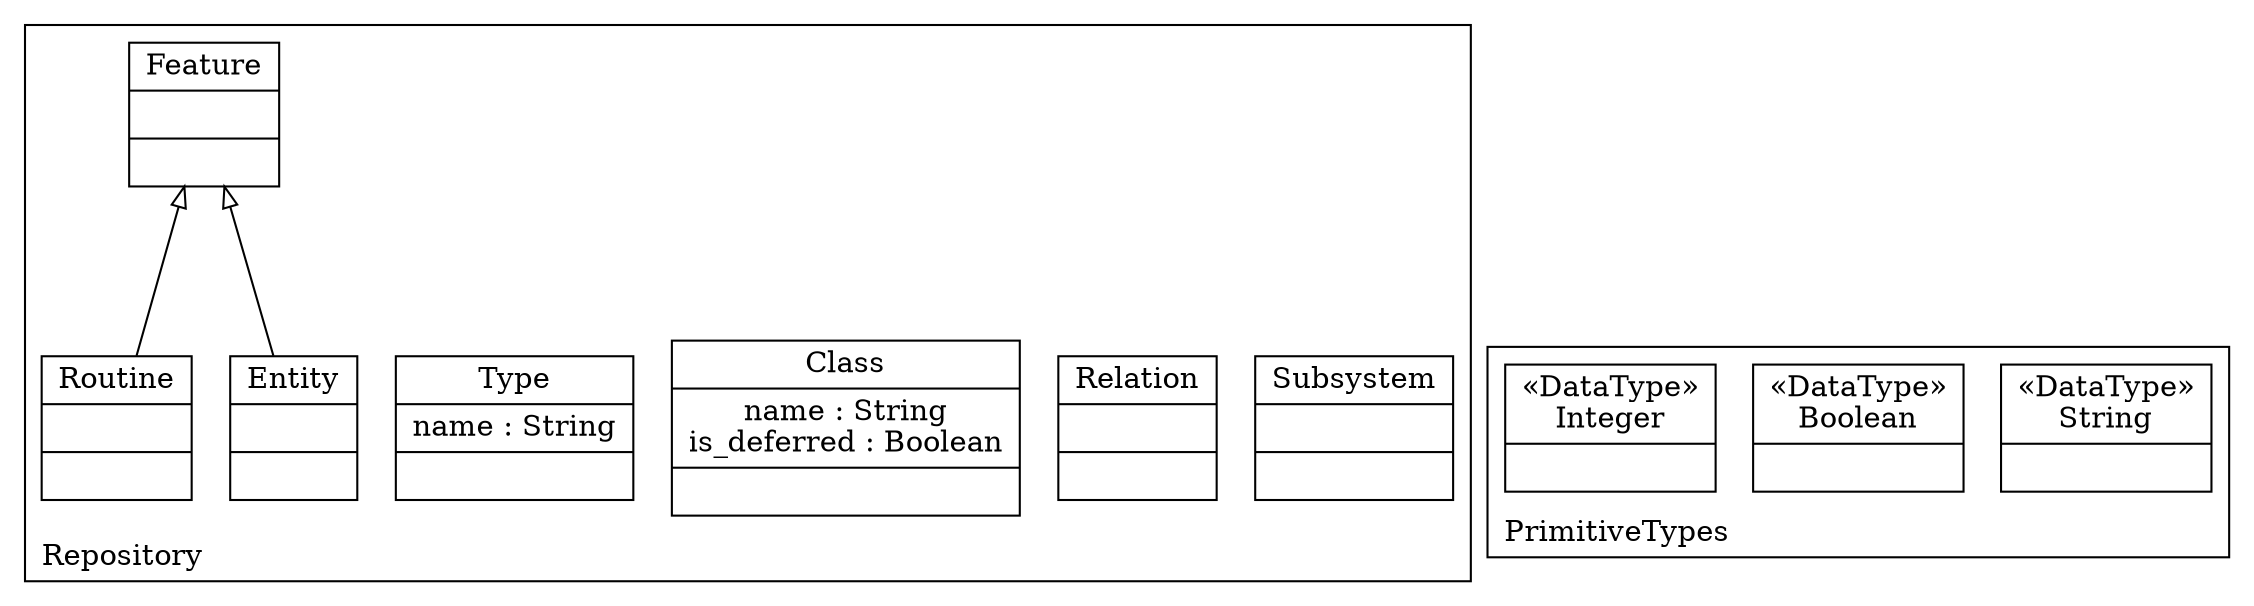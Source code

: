 digraph "KM3 Model in DOT" {
graph[rankdir=BT,labeljust=l,labelloc=t,nodeSep=0.75,compound=true];
 subgraph "cluster_Repository"{
labelloc=t
color=black
label=Repository
 node[shape=record];
Subsystem[label="{Subsystem| | }"]
;
 node[shape=record];
Relation[label="{Relation| | }"]
;
 node[shape=record];
Class[label="{Class|name : String\nis_deferred : Boolean| }"]
;
 node[shape=record];
Feature[label="{Feature| | }"]
;
 node[shape=record];
Type[label="{Type|name : String| }"]
;
 node[shape=record];
Entity[label="{Entity| | }"]
 Entity->Feature[arrowhead=onormal,group=Feature,minlen=2,constraint=true,]
;
 node[shape=record];
Routine[label="{Routine| | }"]
 Routine->Feature[arrowhead=onormal,group=Feature,minlen=2,constraint=true,]
;

} subgraph "cluster_PrimitiveTypes"{
labelloc=t
color=black
label=PrimitiveTypes
 node[shape=record];
String[label="{&#171;DataType&#187;\nString|}"]
;
 node[shape=record];
Boolean[label="{&#171;DataType&#187;\nBoolean|}"]
;
 node[shape=record];
Integer[label="{&#171;DataType&#187;\nInteger|}"]
;

}
}